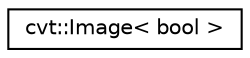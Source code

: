 digraph "Graphical Class Hierarchy"
{
 // LATEX_PDF_SIZE
  edge [fontname="Helvetica",fontsize="10",labelfontname="Helvetica",labelfontsize="10"];
  node [fontname="Helvetica",fontsize="10",shape=record];
  rankdir="LR";
  Node0 [label="cvt::Image\< bool \>",height=0.2,width=0.4,color="black", fillcolor="white", style="filled",URL="$d2/d1e/structcvt_1_1Image.html",tooltip=" "];
}
